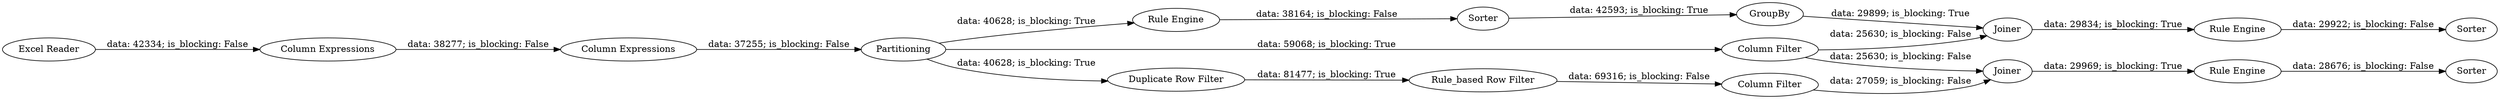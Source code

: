 digraph {
	"-4040314337614188885_18" [label=Sorter]
	"-4040314337614188885_14" [label="Column Expressions"]
	"-4040314337614188885_10" [label="Rule Engine"]
	"-4040314337614188885_19" [label=Sorter]
	"-4040314337614188885_15" [label=Joiner]
	"-4040314337614188885_17" [label=Sorter]
	"-4040314337614188885_13" [label="Column Expressions"]
	"-4040314337614188885_7" [label="Column Filter"]
	"-4040314337614188885_16" [label="Rule Engine"]
	"-4040314337614188885_9" [label="Column Filter"]
	"-4040314337614188885_1" [label="Excel Reader"]
	"-4040314337614188885_3" [label="Duplicate Row Filter"]
	"-4040314337614188885_8" [label=Joiner]
	"-4040314337614188885_11" [label="Rule Engine"]
	"-4040314337614188885_4" [label="Rule_based Row Filter"]
	"-4040314337614188885_12" [label=GroupBy]
	"-4040314337614188885_2" [label=Partitioning]
	"-4040314337614188885_15" -> "-4040314337614188885_16" [label="data: 29834; is_blocking: True"]
	"-4040314337614188885_2" -> "-4040314337614188885_11" [label="data: 40628; is_blocking: True"]
	"-4040314337614188885_4" -> "-4040314337614188885_7" [label="data: 69316; is_blocking: False"]
	"-4040314337614188885_9" -> "-4040314337614188885_8" [label="data: 25630; is_blocking: False"]
	"-4040314337614188885_12" -> "-4040314337614188885_15" [label="data: 29899; is_blocking: True"]
	"-4040314337614188885_2" -> "-4040314337614188885_9" [label="data: 59068; is_blocking: True"]
	"-4040314337614188885_3" -> "-4040314337614188885_4" [label="data: 81477; is_blocking: True"]
	"-4040314337614188885_7" -> "-4040314337614188885_8" [label="data: 27059; is_blocking: False"]
	"-4040314337614188885_19" -> "-4040314337614188885_12" [label="data: 42593; is_blocking: True"]
	"-4040314337614188885_1" -> "-4040314337614188885_13" [label="data: 42334; is_blocking: False"]
	"-4040314337614188885_2" -> "-4040314337614188885_3" [label="data: 40628; is_blocking: True"]
	"-4040314337614188885_9" -> "-4040314337614188885_15" [label="data: 25630; is_blocking: False"]
	"-4040314337614188885_8" -> "-4040314337614188885_10" [label="data: 29969; is_blocking: True"]
	"-4040314337614188885_13" -> "-4040314337614188885_14" [label="data: 38277; is_blocking: False"]
	"-4040314337614188885_16" -> "-4040314337614188885_18" [label="data: 29922; is_blocking: False"]
	"-4040314337614188885_11" -> "-4040314337614188885_19" [label="data: 38164; is_blocking: False"]
	"-4040314337614188885_14" -> "-4040314337614188885_2" [label="data: 37255; is_blocking: False"]
	"-4040314337614188885_10" -> "-4040314337614188885_17" [label="data: 28676; is_blocking: False"]
	rankdir=LR
}
